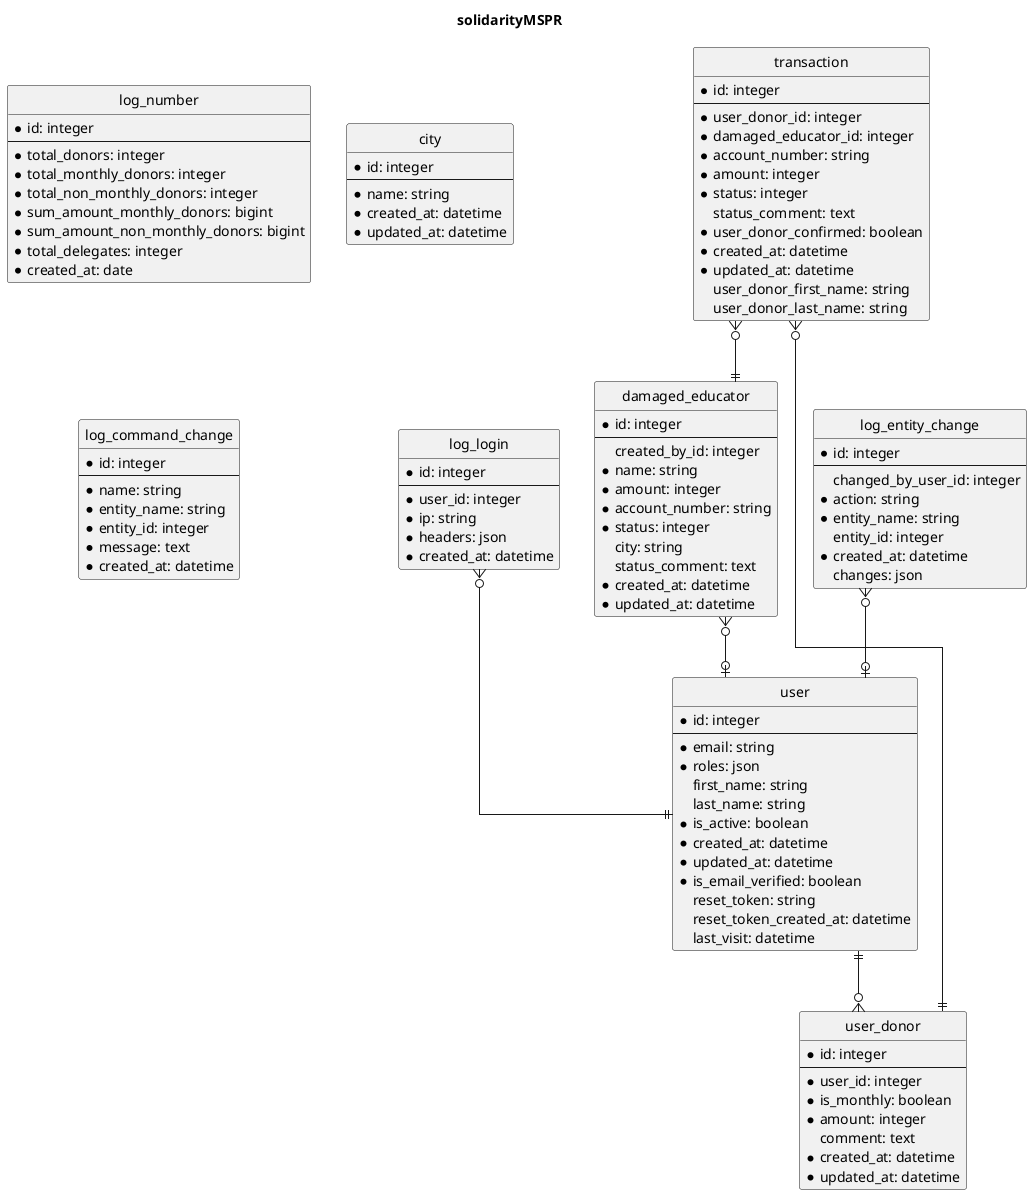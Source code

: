 @startuml
hide empty members
hide circle
skinparam MinClassWidth 150
skinparam LineType Ortho
title solidarityMSPR
!theme _none_
entity log_number {
* id: integer
--
* total_donors: integer
* total_monthly_donors: integer
* total_non_monthly_donors: integer
* sum_amount_monthly_donors: bigint
* sum_amount_non_monthly_donors: bigint
* total_delegates: integer
* created_at: date
}
entity log_login {
* id: integer
--
* user_id: integer
* ip: string
* headers: json
* created_at: datetime
}
entity damaged_educator {
* id: integer
--
 created_by_id: integer
* name: string
* amount: integer
* account_number: string
* status: integer
 city: string
 status_comment: text
* created_at: datetime
* updated_at: datetime
}
entity city {
* id: integer
--
* name: string
* created_at: datetime
* updated_at: datetime
}
entity transaction {
* id: integer
--
* user_donor_id: integer
* damaged_educator_id: integer
* account_number: string
* amount: integer
* status: integer
 status_comment: text
* user_donor_confirmed: boolean
* created_at: datetime
* updated_at: datetime
 user_donor_first_name: string
 user_donor_last_name: string
}
entity user_donor {
* id: integer
--
* user_id: integer
* is_monthly: boolean
* amount: integer
 comment: text
* created_at: datetime
* updated_at: datetime
}
entity log_entity_change {
* id: integer
--
 changed_by_user_id: integer
* action: string
* entity_name: string
 entity_id: integer
* created_at: datetime
 changes: json
}
entity log_command_change {
* id: integer
--
* name: string
* entity_name: string
* entity_id: integer
* message: text
* created_at: datetime
}
entity user {
* id: integer
--
* email: string
* roles: json
 first_name: string
 last_name: string
* is_active: boolean
* created_at: datetime
* updated_at: datetime
* is_email_verified: boolean
 reset_token: string
 reset_token_created_at: datetime
 last_visit: datetime
}
log_login }o--|| user
damaged_educator }o--o| user
transaction }o--|| damaged_educator
transaction }o--|| user_donor
user ||--o{ user_donor
log_entity_change }o--o| user
@enduml
